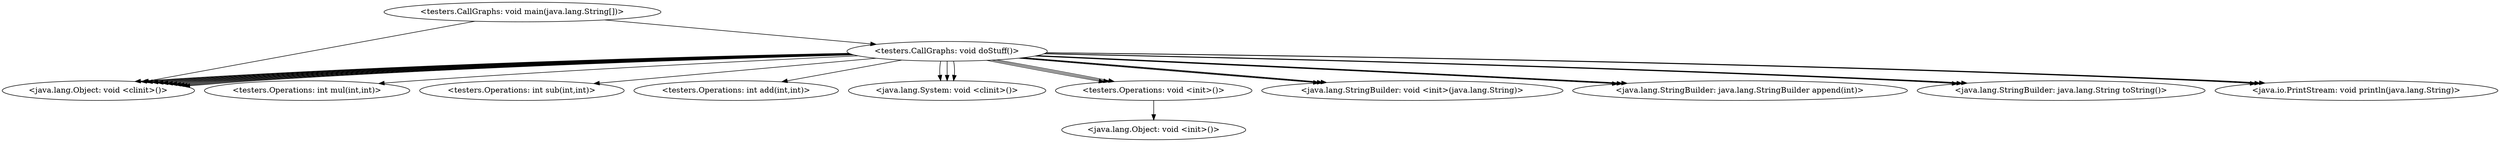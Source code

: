 digraph "call-graph" {
    "<testers.CallGraphs: void main(java.lang.String[])>"
    "<java.lang.Object: void <clinit>()>"
    "<testers.CallGraphs: void main(java.lang.String[])>"->"<java.lang.Object: void <clinit>()>";
    "<testers.CallGraphs: void doStuff()>"
    "<testers.CallGraphs: void main(java.lang.String[])>"->"<testers.CallGraphs: void doStuff()>";
    "<testers.CallGraphs: void doStuff()>"->"<java.lang.Object: void <clinit>()>";
    "<testers.Operations: int mul(int,int)>"
    "<testers.CallGraphs: void doStuff()>"->"<testers.Operations: int mul(int,int)>";
    "<testers.Operations: int sub(int,int)>"
    "<testers.CallGraphs: void doStuff()>"->"<testers.Operations: int sub(int,int)>";
    "<testers.Operations: int add(int,int)>"
    "<testers.CallGraphs: void doStuff()>"->"<testers.Operations: int add(int,int)>";
    "<testers.CallGraphs: void doStuff()>"->"<java.lang.Object: void <clinit>()>";
    "<testers.CallGraphs: void doStuff()>"->"<java.lang.Object: void <clinit>()>";
    "<java.lang.System: void <clinit>()>"
    "<testers.CallGraphs: void doStuff()>"->"<java.lang.System: void <clinit>()>";
    "<testers.CallGraphs: void doStuff()>"->"<java.lang.Object: void <clinit>()>";
    "<testers.CallGraphs: void doStuff()>"->"<java.lang.Object: void <clinit>()>";
    "<testers.CallGraphs: void doStuff()>"->"<java.lang.Object: void <clinit>()>";
    "<testers.CallGraphs: void doStuff()>"->"<java.lang.Object: void <clinit>()>";
    "<testers.CallGraphs: void doStuff()>"->"<java.lang.System: void <clinit>()>";
    "<testers.CallGraphs: void doStuff()>"->"<java.lang.Object: void <clinit>()>";
    "<testers.CallGraphs: void doStuff()>"->"<java.lang.Object: void <clinit>()>";
    "<testers.CallGraphs: void doStuff()>"->"<java.lang.Object: void <clinit>()>";
    "<testers.CallGraphs: void doStuff()>"->"<java.lang.Object: void <clinit>()>";
    "<testers.CallGraphs: void doStuff()>"->"<java.lang.System: void <clinit>()>";
    "<testers.CallGraphs: void doStuff()>"->"<java.lang.Object: void <clinit>()>";
    "<testers.Operations: void <init>()>"
    "<testers.CallGraphs: void doStuff()>"->"<testers.Operations: void <init>()>";
    "<java.lang.StringBuilder: void <init>(java.lang.String)>"
    "<testers.CallGraphs: void doStuff()>"->"<java.lang.StringBuilder: void <init>(java.lang.String)>";
    "<java.lang.StringBuilder: java.lang.StringBuilder append(int)>"
    "<testers.CallGraphs: void doStuff()>"->"<java.lang.StringBuilder: java.lang.StringBuilder append(int)>";
    "<java.lang.StringBuilder: java.lang.String toString()>"
    "<testers.CallGraphs: void doStuff()>"->"<java.lang.StringBuilder: java.lang.String toString()>";
    "<java.io.PrintStream: void println(java.lang.String)>"
    "<testers.CallGraphs: void doStuff()>"->"<java.io.PrintStream: void println(java.lang.String)>";
    "<testers.CallGraphs: void doStuff()>"->"<testers.Operations: void <init>()>";
    "<testers.CallGraphs: void doStuff()>"->"<java.lang.StringBuilder: void <init>(java.lang.String)>";
    "<testers.CallGraphs: void doStuff()>"->"<java.lang.StringBuilder: java.lang.StringBuilder append(int)>";
    "<testers.CallGraphs: void doStuff()>"->"<java.lang.StringBuilder: java.lang.String toString()>";
    "<testers.CallGraphs: void doStuff()>"->"<java.io.PrintStream: void println(java.lang.String)>";
    "<testers.CallGraphs: void doStuff()>"->"<testers.Operations: void <init>()>";
    "<testers.CallGraphs: void doStuff()>"->"<java.lang.StringBuilder: void <init>(java.lang.String)>";
    "<testers.CallGraphs: void doStuff()>"->"<java.lang.StringBuilder: java.lang.StringBuilder append(int)>";
    "<testers.CallGraphs: void doStuff()>"->"<java.lang.StringBuilder: java.lang.String toString()>";
    "<testers.CallGraphs: void doStuff()>"->"<java.io.PrintStream: void println(java.lang.String)>";
    "<java.lang.Object: void <init>()>"
    "<testers.Operations: void <init>()>"->"<java.lang.Object: void <init>()>";
}
